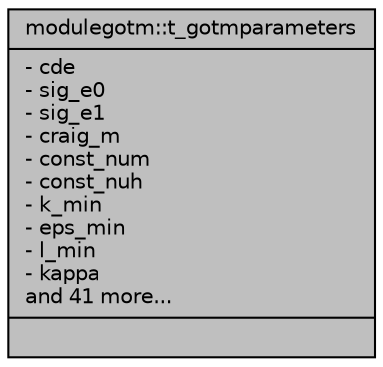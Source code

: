 digraph "modulegotm::t_gotmparameters"
{
 // LATEX_PDF_SIZE
  edge [fontname="Helvetica",fontsize="10",labelfontname="Helvetica",labelfontsize="10"];
  node [fontname="Helvetica",fontsize="10",shape=record];
  Node1 [label="{modulegotm::t_gotmparameters\n|- cde\l- sig_e0\l- sig_e1\l- craig_m\l- const_num\l- const_nuh\l- k_min\l- eps_min\l- l_min\l- kappa\land 41 more...\l|}",height=0.2,width=0.4,color="black", fillcolor="grey75", style="filled", fontcolor="black",tooltip=" "];
}
